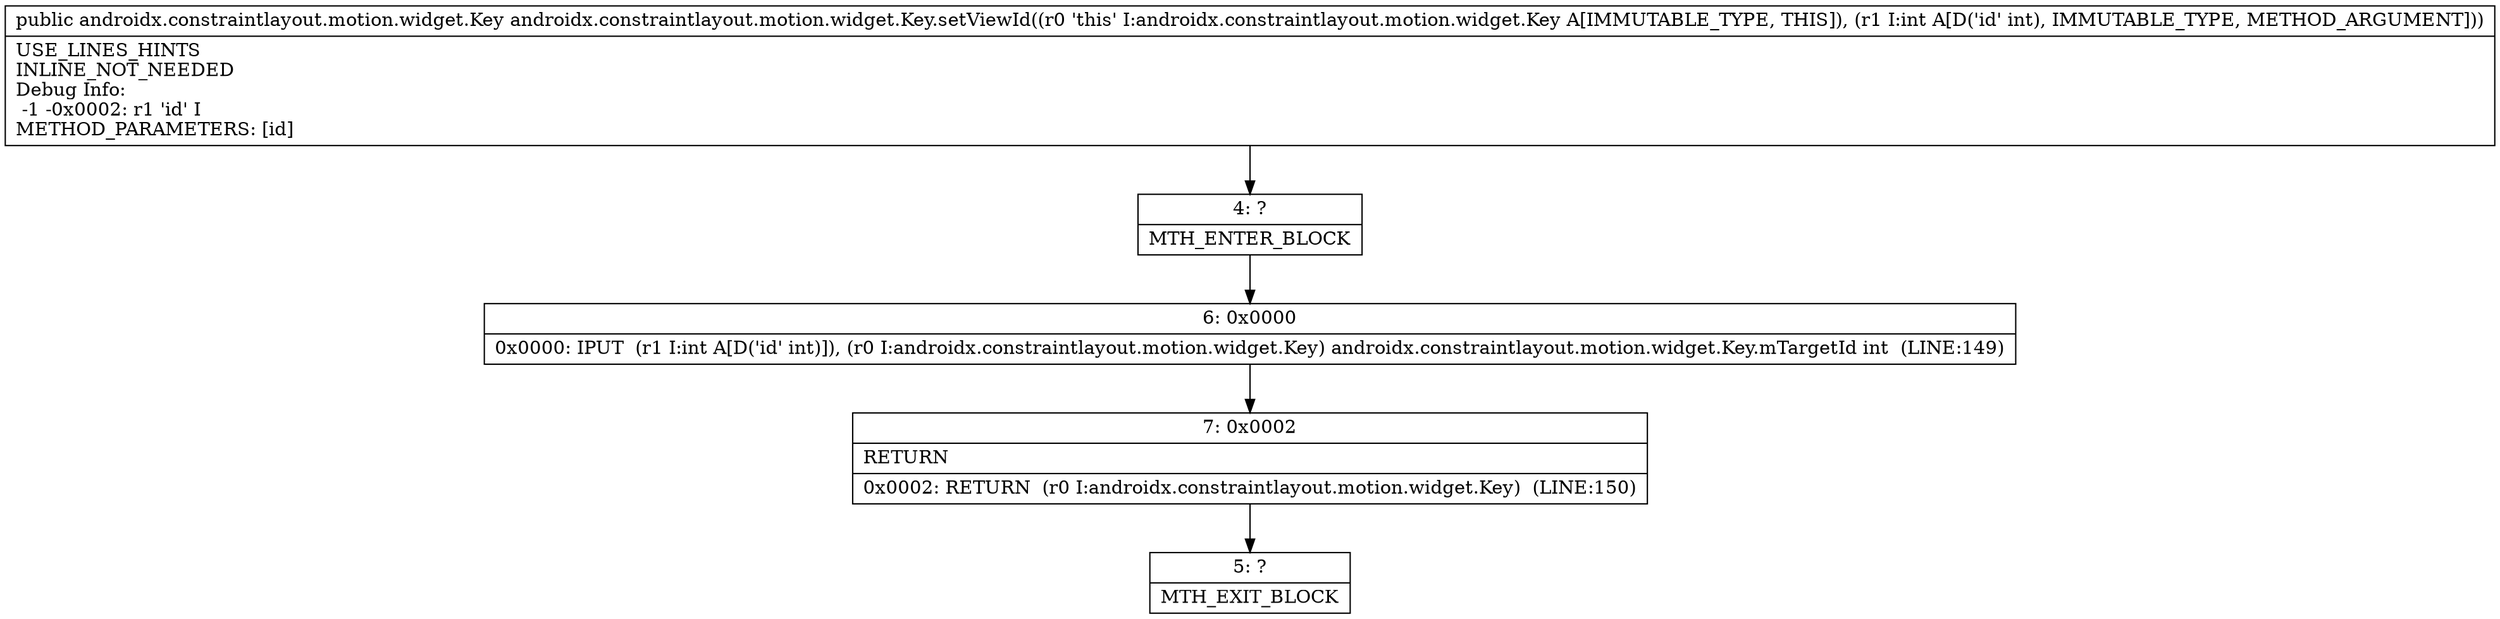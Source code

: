 digraph "CFG forandroidx.constraintlayout.motion.widget.Key.setViewId(I)Landroidx\/constraintlayout\/motion\/widget\/Key;" {
Node_4 [shape=record,label="{4\:\ ?|MTH_ENTER_BLOCK\l}"];
Node_6 [shape=record,label="{6\:\ 0x0000|0x0000: IPUT  (r1 I:int A[D('id' int)]), (r0 I:androidx.constraintlayout.motion.widget.Key) androidx.constraintlayout.motion.widget.Key.mTargetId int  (LINE:149)\l}"];
Node_7 [shape=record,label="{7\:\ 0x0002|RETURN\l|0x0002: RETURN  (r0 I:androidx.constraintlayout.motion.widget.Key)  (LINE:150)\l}"];
Node_5 [shape=record,label="{5\:\ ?|MTH_EXIT_BLOCK\l}"];
MethodNode[shape=record,label="{public androidx.constraintlayout.motion.widget.Key androidx.constraintlayout.motion.widget.Key.setViewId((r0 'this' I:androidx.constraintlayout.motion.widget.Key A[IMMUTABLE_TYPE, THIS]), (r1 I:int A[D('id' int), IMMUTABLE_TYPE, METHOD_ARGUMENT]))  | USE_LINES_HINTS\lINLINE_NOT_NEEDED\lDebug Info:\l  \-1 \-0x0002: r1 'id' I\lMETHOD_PARAMETERS: [id]\l}"];
MethodNode -> Node_4;Node_4 -> Node_6;
Node_6 -> Node_7;
Node_7 -> Node_5;
}

